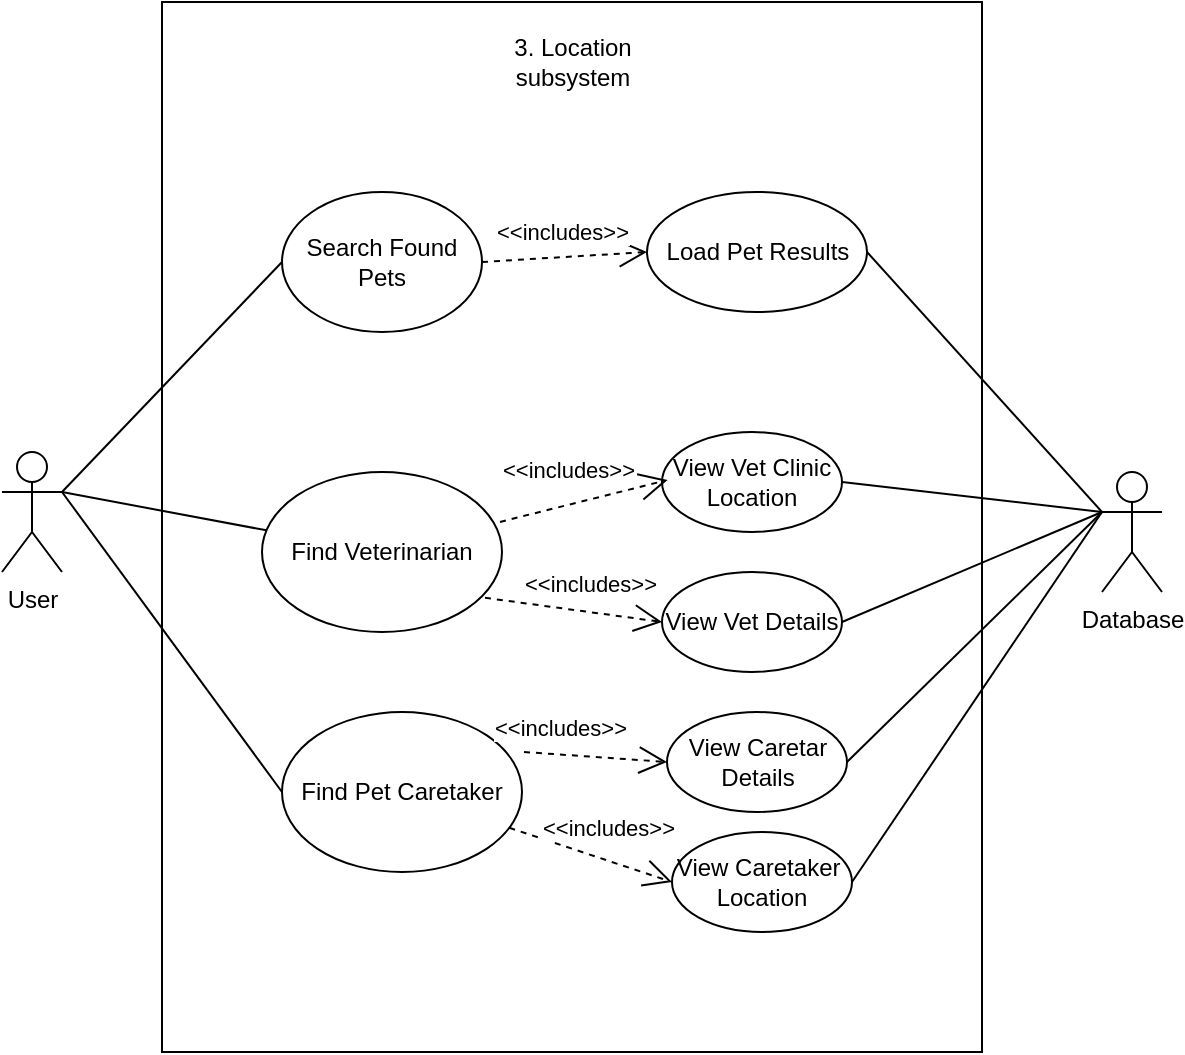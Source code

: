 <mxfile>
    <diagram name="Page-1" id="pyriwlf67giPjVCogMMf">
        <mxGraphModel dx="739" dy="521" grid="1" gridSize="10" guides="1" tooltips="1" connect="1" arrows="1" fold="1" page="1" pageScale="1" pageWidth="850" pageHeight="1100" math="0" shadow="0">
            <root>
                <mxCell id="0"/>
                <mxCell id="1" parent="0"/>
                <mxCell id="9" value="" style="rounded=0;whiteSpace=wrap;html=1;" vertex="1" parent="1">
                    <mxGeometry x="170" y="15" width="410" height="525" as="geometry"/>
                </mxCell>
                <mxCell id="OU7FGH9eLf5QL7EvOKS6-1" value="Search Found Pets" style="ellipse;whiteSpace=wrap;html=1;" parent="1" vertex="1">
                    <mxGeometry x="230" y="110" width="100" height="70" as="geometry"/>
                </mxCell>
                <mxCell id="OU7FGH9eLf5QL7EvOKS6-2" value="Find Veterinarian" style="ellipse;whiteSpace=wrap;html=1;" parent="1" vertex="1">
                    <mxGeometry x="220" y="250" width="120" height="80" as="geometry"/>
                </mxCell>
                <mxCell id="OU7FGH9eLf5QL7EvOKS6-5" value="Database" style="shape=umlActor;verticalLabelPosition=bottom;verticalAlign=top;html=1;outlineConnect=0;" parent="1" vertex="1">
                    <mxGeometry x="640" y="250" width="30" height="60" as="geometry"/>
                </mxCell>
                <mxCell id="OU7FGH9eLf5QL7EvOKS6-10" value="" style="endArrow=none;html=1;rounded=0;" parent="1" target="OU7FGH9eLf5QL7EvOKS6-2" edge="1">
                    <mxGeometry width="50" height="50" relative="1" as="geometry">
                        <mxPoint x="120" y="260" as="sourcePoint"/>
                        <mxPoint x="340" y="190" as="targetPoint"/>
                    </mxGeometry>
                </mxCell>
                <mxCell id="OU7FGH9eLf5QL7EvOKS6-19" value="3. Location subsystem" style="text;html=1;align=center;verticalAlign=middle;whiteSpace=wrap;rounded=0;" parent="1" vertex="1">
                    <mxGeometry x="336.5" y="30" width="77" height="30" as="geometry"/>
                </mxCell>
                <mxCell id="OU7FGH9eLf5QL7EvOKS6-22" value="Load Pet Results" style="ellipse;whiteSpace=wrap;html=1;" parent="1" vertex="1">
                    <mxGeometry x="412.5" y="110" width="110" height="60" as="geometry"/>
                </mxCell>
                <mxCell id="OU7FGH9eLf5QL7EvOKS6-23" value="View Vet Clinic Location" style="ellipse;whiteSpace=wrap;html=1;" parent="1" vertex="1">
                    <mxGeometry x="420" y="230" width="90" height="50" as="geometry"/>
                </mxCell>
                <mxCell id="OU7FGH9eLf5QL7EvOKS6-24" value="View Vet Details" style="ellipse;whiteSpace=wrap;html=1;" parent="1" vertex="1">
                    <mxGeometry x="420" y="300" width="90" height="50" as="geometry"/>
                </mxCell>
                <mxCell id="OU7FGH9eLf5QL7EvOKS6-42" value="&amp;lt;&amp;lt;includes&amp;gt;&amp;gt;" style="endArrow=open;endSize=12;dashed=1;html=1;rounded=0;exitX=1;exitY=0.5;exitDx=0;exitDy=0;entryX=0;entryY=0.5;entryDx=0;entryDy=0;" parent="1" source="OU7FGH9eLf5QL7EvOKS6-1" target="OU7FGH9eLf5QL7EvOKS6-22" edge="1">
                    <mxGeometry x="-0.012" y="13" width="160" relative="1" as="geometry">
                        <mxPoint x="390" y="120" as="sourcePoint"/>
                        <mxPoint x="420" y="150" as="targetPoint"/>
                        <mxPoint as="offset"/>
                    </mxGeometry>
                </mxCell>
                <mxCell id="OU7FGH9eLf5QL7EvOKS6-43" value="&amp;lt;&amp;lt;includes&amp;gt;&amp;gt;" style="endArrow=open;endSize=12;dashed=1;html=1;rounded=0;entryX=0;entryY=0.5;entryDx=0;entryDy=0;" parent="1" edge="1">
                    <mxGeometry x="-0.095" y="17" width="160" relative="1" as="geometry">
                        <mxPoint x="339.0" y="274.955" as="sourcePoint"/>
                        <mxPoint x="422.82" y="254.0" as="targetPoint"/>
                        <mxPoint as="offset"/>
                    </mxGeometry>
                </mxCell>
                <mxCell id="OU7FGH9eLf5QL7EvOKS6-44" value="&amp;lt;&amp;lt;includes&amp;gt;&amp;gt;" style="endArrow=open;endSize=12;dashed=1;html=1;rounded=0;exitX=0.929;exitY=0.786;exitDx=0;exitDy=0;exitPerimeter=0;entryX=0;entryY=0.5;entryDx=0;entryDy=0;" parent="1" source="OU7FGH9eLf5QL7EvOKS6-2" target="OU7FGH9eLf5QL7EvOKS6-24" edge="1">
                    <mxGeometry x="0.144" y="14" width="160" relative="1" as="geometry">
                        <mxPoint x="390" y="220" as="sourcePoint"/>
                        <mxPoint x="420" y="350" as="targetPoint"/>
                        <mxPoint as="offset"/>
                    </mxGeometry>
                </mxCell>
                <mxCell id="ULhVJu0OLDamCF9XUSA2-2" value="" style="endArrow=none;html=1;rounded=0;entryX=0;entryY=0.5;entryDx=0;entryDy=0;" parent="1" target="OU7FGH9eLf5QL7EvOKS6-1" edge="1">
                    <mxGeometry width="50" height="50" relative="1" as="geometry">
                        <mxPoint x="120" y="260" as="sourcePoint"/>
                        <mxPoint x="230" y="220" as="targetPoint"/>
                    </mxGeometry>
                </mxCell>
                <mxCell id="ULhVJu0OLDamCF9XUSA2-3" value="Find Pet Caretaker" style="ellipse;whiteSpace=wrap;html=1;" parent="1" vertex="1">
                    <mxGeometry x="230" y="370" width="120" height="80" as="geometry"/>
                </mxCell>
                <mxCell id="ULhVJu0OLDamCF9XUSA2-4" value="View Caretar Details" style="ellipse;whiteSpace=wrap;html=1;" parent="1" vertex="1">
                    <mxGeometry x="422.5" y="370" width="90" height="50" as="geometry"/>
                </mxCell>
                <mxCell id="ULhVJu0OLDamCF9XUSA2-5" value="View Caretaker&amp;nbsp;&lt;div&gt;Location&lt;/div&gt;" style="ellipse;whiteSpace=wrap;html=1;" parent="1" vertex="1">
                    <mxGeometry x="425" y="430" width="90" height="50" as="geometry"/>
                </mxCell>
                <mxCell id="ULhVJu0OLDamCF9XUSA2-6" value="&amp;lt;&amp;lt;includes&amp;gt;&amp;gt;" style="endArrow=open;endSize=12;dashed=1;html=1;rounded=0;entryX=0;entryY=0.5;entryDx=0;entryDy=0;" parent="1" target="ULhVJu0OLDamCF9XUSA2-4" edge="1">
                    <mxGeometry x="-0.516" y="13" width="160" relative="1" as="geometry">
                        <mxPoint x="351" y="390" as="sourcePoint"/>
                        <mxPoint x="430" y="360" as="targetPoint"/>
                        <mxPoint as="offset"/>
                    </mxGeometry>
                </mxCell>
                <mxCell id="ULhVJu0OLDamCF9XUSA2-7" value="&amp;lt;&amp;lt;includes&amp;gt;&amp;gt;" style="endArrow=open;endSize=12;dashed=1;html=1;rounded=0;entryX=0;entryY=0.5;entryDx=0;entryDy=0;" parent="1" source="ULhVJu0OLDamCF9XUSA2-3" target="ULhVJu0OLDamCF9XUSA2-5" edge="1">
                    <mxGeometry x="0.091" y="16" width="160" relative="1" as="geometry">
                        <mxPoint x="361" y="400" as="sourcePoint"/>
                        <mxPoint x="443" y="402" as="targetPoint"/>
                        <mxPoint as="offset"/>
                    </mxGeometry>
                </mxCell>
                <mxCell id="ULhVJu0OLDamCF9XUSA2-8" value="" style="endArrow=none;html=1;rounded=0;entryX=0;entryY=0.5;entryDx=0;entryDy=0;" parent="1" target="ULhVJu0OLDamCF9XUSA2-3" edge="1">
                    <mxGeometry width="50" height="50" relative="1" as="geometry">
                        <mxPoint x="120" y="260" as="sourcePoint"/>
                        <mxPoint x="220" y="390" as="targetPoint"/>
                    </mxGeometry>
                </mxCell>
                <mxCell id="2" value="User" style="shape=umlActor;verticalLabelPosition=bottom;verticalAlign=top;html=1;outlineConnect=0;" parent="1" vertex="1">
                    <mxGeometry x="90" y="240" width="30" height="60" as="geometry"/>
                </mxCell>
                <mxCell id="3" value="" style="endArrow=none;html=1;rounded=0;entryX=1;entryY=0.5;entryDx=0;entryDy=0;exitX=0;exitY=0.333;exitDx=0;exitDy=0;exitPerimeter=0;" parent="1" source="OU7FGH9eLf5QL7EvOKS6-5" target="OU7FGH9eLf5QL7EvOKS6-22" edge="1">
                    <mxGeometry width="50" height="50" relative="1" as="geometry">
                        <mxPoint x="650" y="275.0" as="sourcePoint"/>
                        <mxPoint x="760" y="160" as="targetPoint"/>
                    </mxGeometry>
                </mxCell>
                <mxCell id="4" value="" style="endArrow=none;html=1;rounded=0;entryX=1;entryY=0.5;entryDx=0;entryDy=0;" parent="1" target="OU7FGH9eLf5QL7EvOKS6-23" edge="1">
                    <mxGeometry width="50" height="50" relative="1" as="geometry">
                        <mxPoint x="640" y="270" as="sourcePoint"/>
                        <mxPoint x="532.5" y="150" as="targetPoint"/>
                    </mxGeometry>
                </mxCell>
                <mxCell id="5" value="" style="endArrow=none;html=1;rounded=0;entryX=1;entryY=0.5;entryDx=0;entryDy=0;" parent="1" target="OU7FGH9eLf5QL7EvOKS6-24" edge="1">
                    <mxGeometry width="50" height="50" relative="1" as="geometry">
                        <mxPoint x="640" y="270" as="sourcePoint"/>
                        <mxPoint x="542.5" y="160" as="targetPoint"/>
                    </mxGeometry>
                </mxCell>
                <mxCell id="6" value="" style="endArrow=none;html=1;rounded=0;entryX=1;entryY=0.5;entryDx=0;entryDy=0;" parent="1" target="ULhVJu0OLDamCF9XUSA2-4" edge="1">
                    <mxGeometry width="50" height="50" relative="1" as="geometry">
                        <mxPoint x="640" y="270" as="sourcePoint"/>
                        <mxPoint x="552.5" y="170" as="targetPoint"/>
                    </mxGeometry>
                </mxCell>
                <mxCell id="7" value="" style="endArrow=none;html=1;rounded=0;entryX=1;entryY=0.5;entryDx=0;entryDy=0;" parent="1" target="ULhVJu0OLDamCF9XUSA2-5" edge="1">
                    <mxGeometry width="50" height="50" relative="1" as="geometry">
                        <mxPoint x="640" y="270" as="sourcePoint"/>
                        <mxPoint x="562.5" y="180" as="targetPoint"/>
                    </mxGeometry>
                </mxCell>
            </root>
        </mxGraphModel>
    </diagram>
</mxfile>